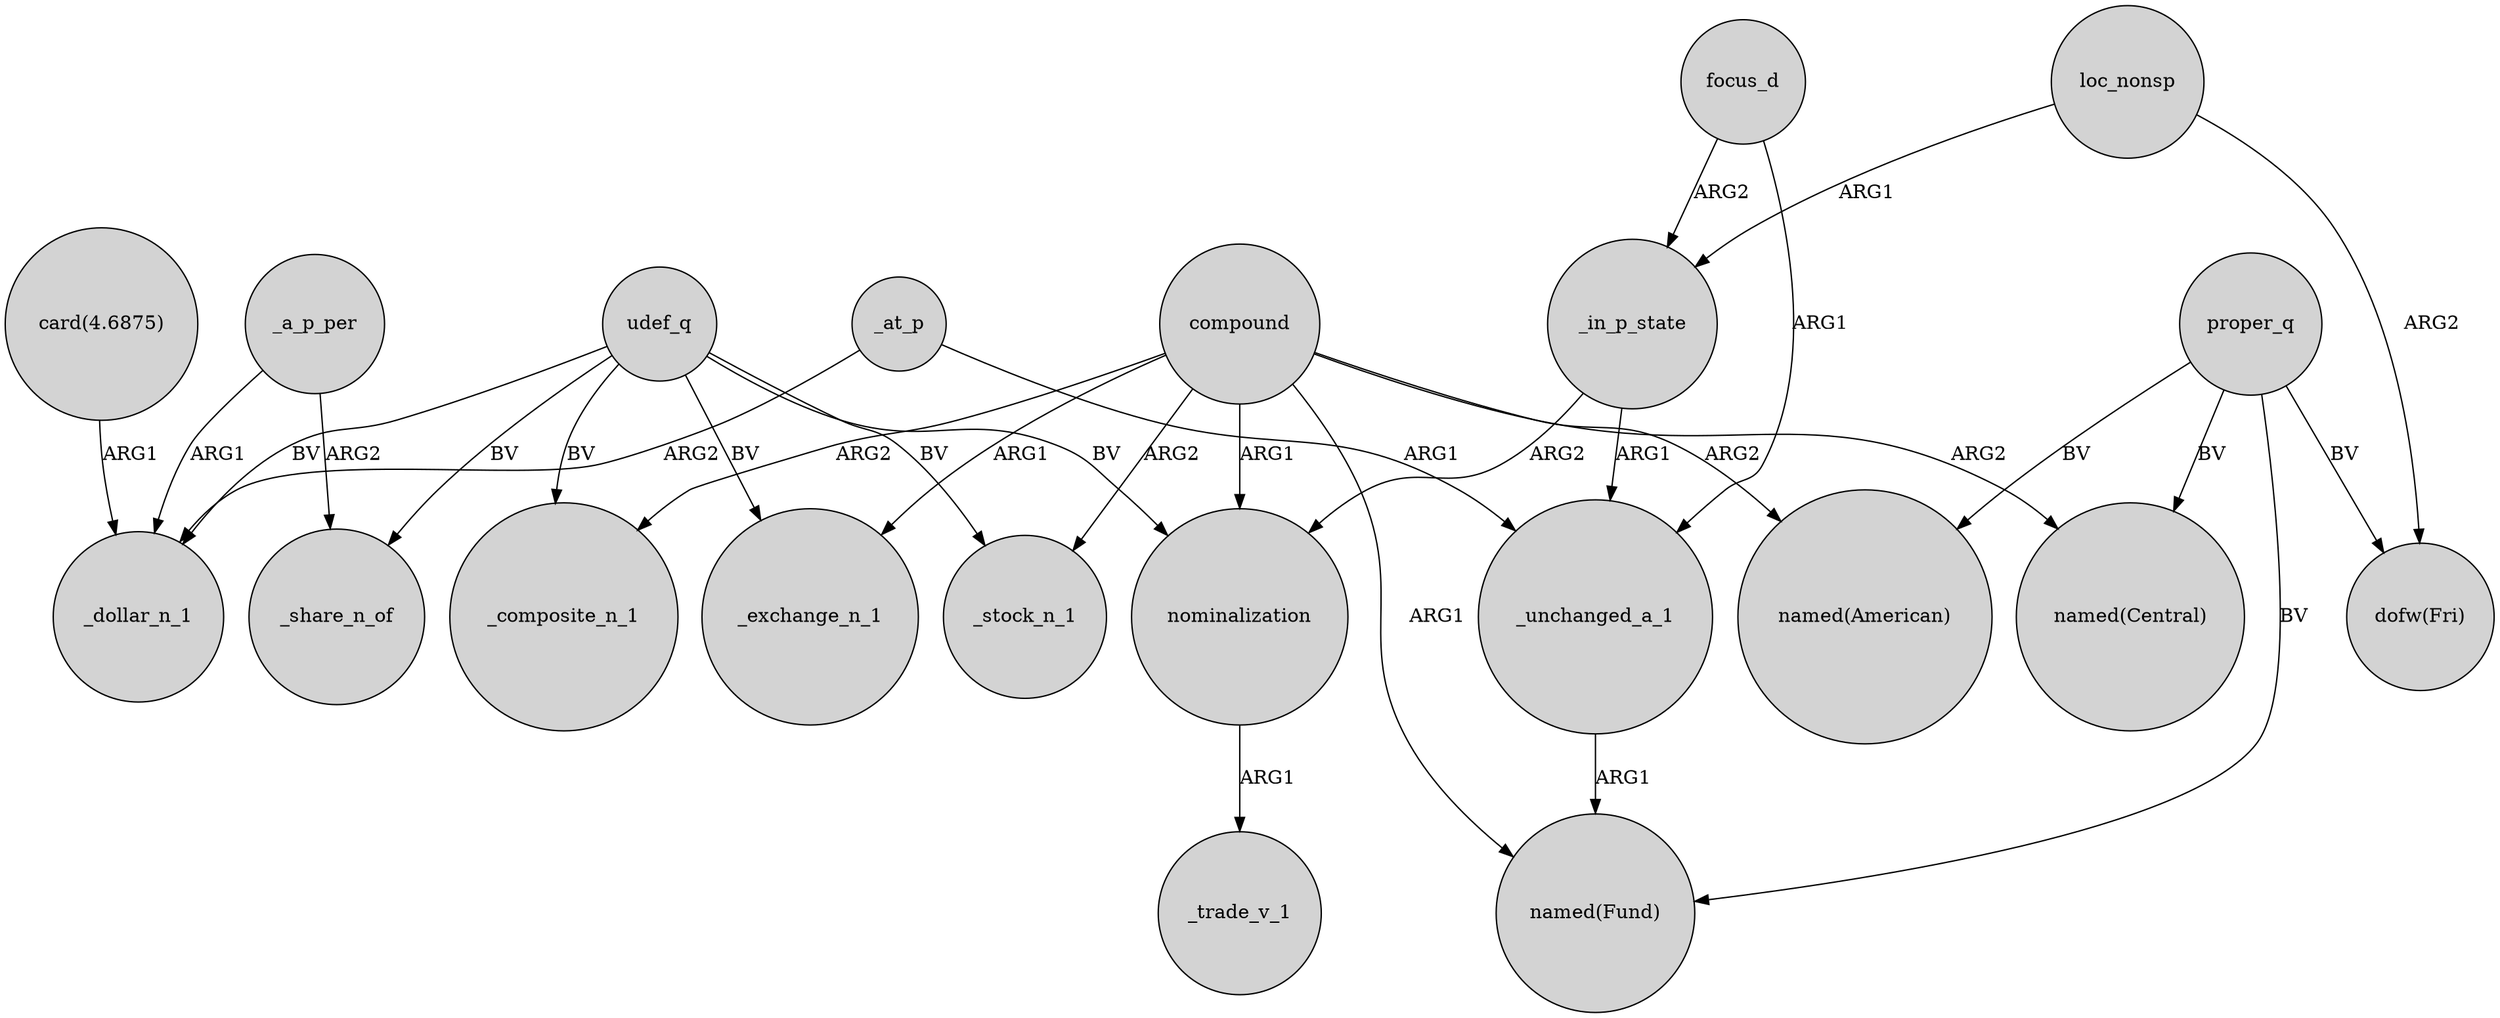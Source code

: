 digraph {
	node [shape=circle style=filled]
	"card(4.6875)" -> _dollar_n_1 [label=ARG1]
	_in_p_state -> nominalization [label=ARG2]
	focus_d -> _in_p_state [label=ARG2]
	proper_q -> "dofw(Fri)" [label=BV]
	_at_p -> _unchanged_a_1 [label=ARG1]
	compound -> "named(Fund)" [label=ARG1]
	focus_d -> _unchanged_a_1 [label=ARG1]
	loc_nonsp -> "dofw(Fri)" [label=ARG2]
	_in_p_state -> _unchanged_a_1 [label=ARG1]
	proper_q -> "named(Fund)" [label=BV]
	udef_q -> nominalization [label=BV]
	udef_q -> _exchange_n_1 [label=BV]
	compound -> "named(Central)" [label=ARG2]
	compound -> _exchange_n_1 [label=ARG1]
	_unchanged_a_1 -> "named(Fund)" [label=ARG1]
	compound -> nominalization [label=ARG1]
	udef_q -> _stock_n_1 [label=BV]
	_at_p -> _dollar_n_1 [label=ARG2]
	_a_p_per -> _share_n_of [label=ARG2]
	udef_q -> _share_n_of [label=BV]
	compound -> _stock_n_1 [label=ARG2]
	udef_q -> _dollar_n_1 [label=BV]
	_a_p_per -> _dollar_n_1 [label=ARG1]
	udef_q -> _composite_n_1 [label=BV]
	compound -> "named(American)" [label=ARG2]
	proper_q -> "named(Central)" [label=BV]
	proper_q -> "named(American)" [label=BV]
	compound -> _composite_n_1 [label=ARG2]
	loc_nonsp -> _in_p_state [label=ARG1]
	nominalization -> _trade_v_1 [label=ARG1]
}

